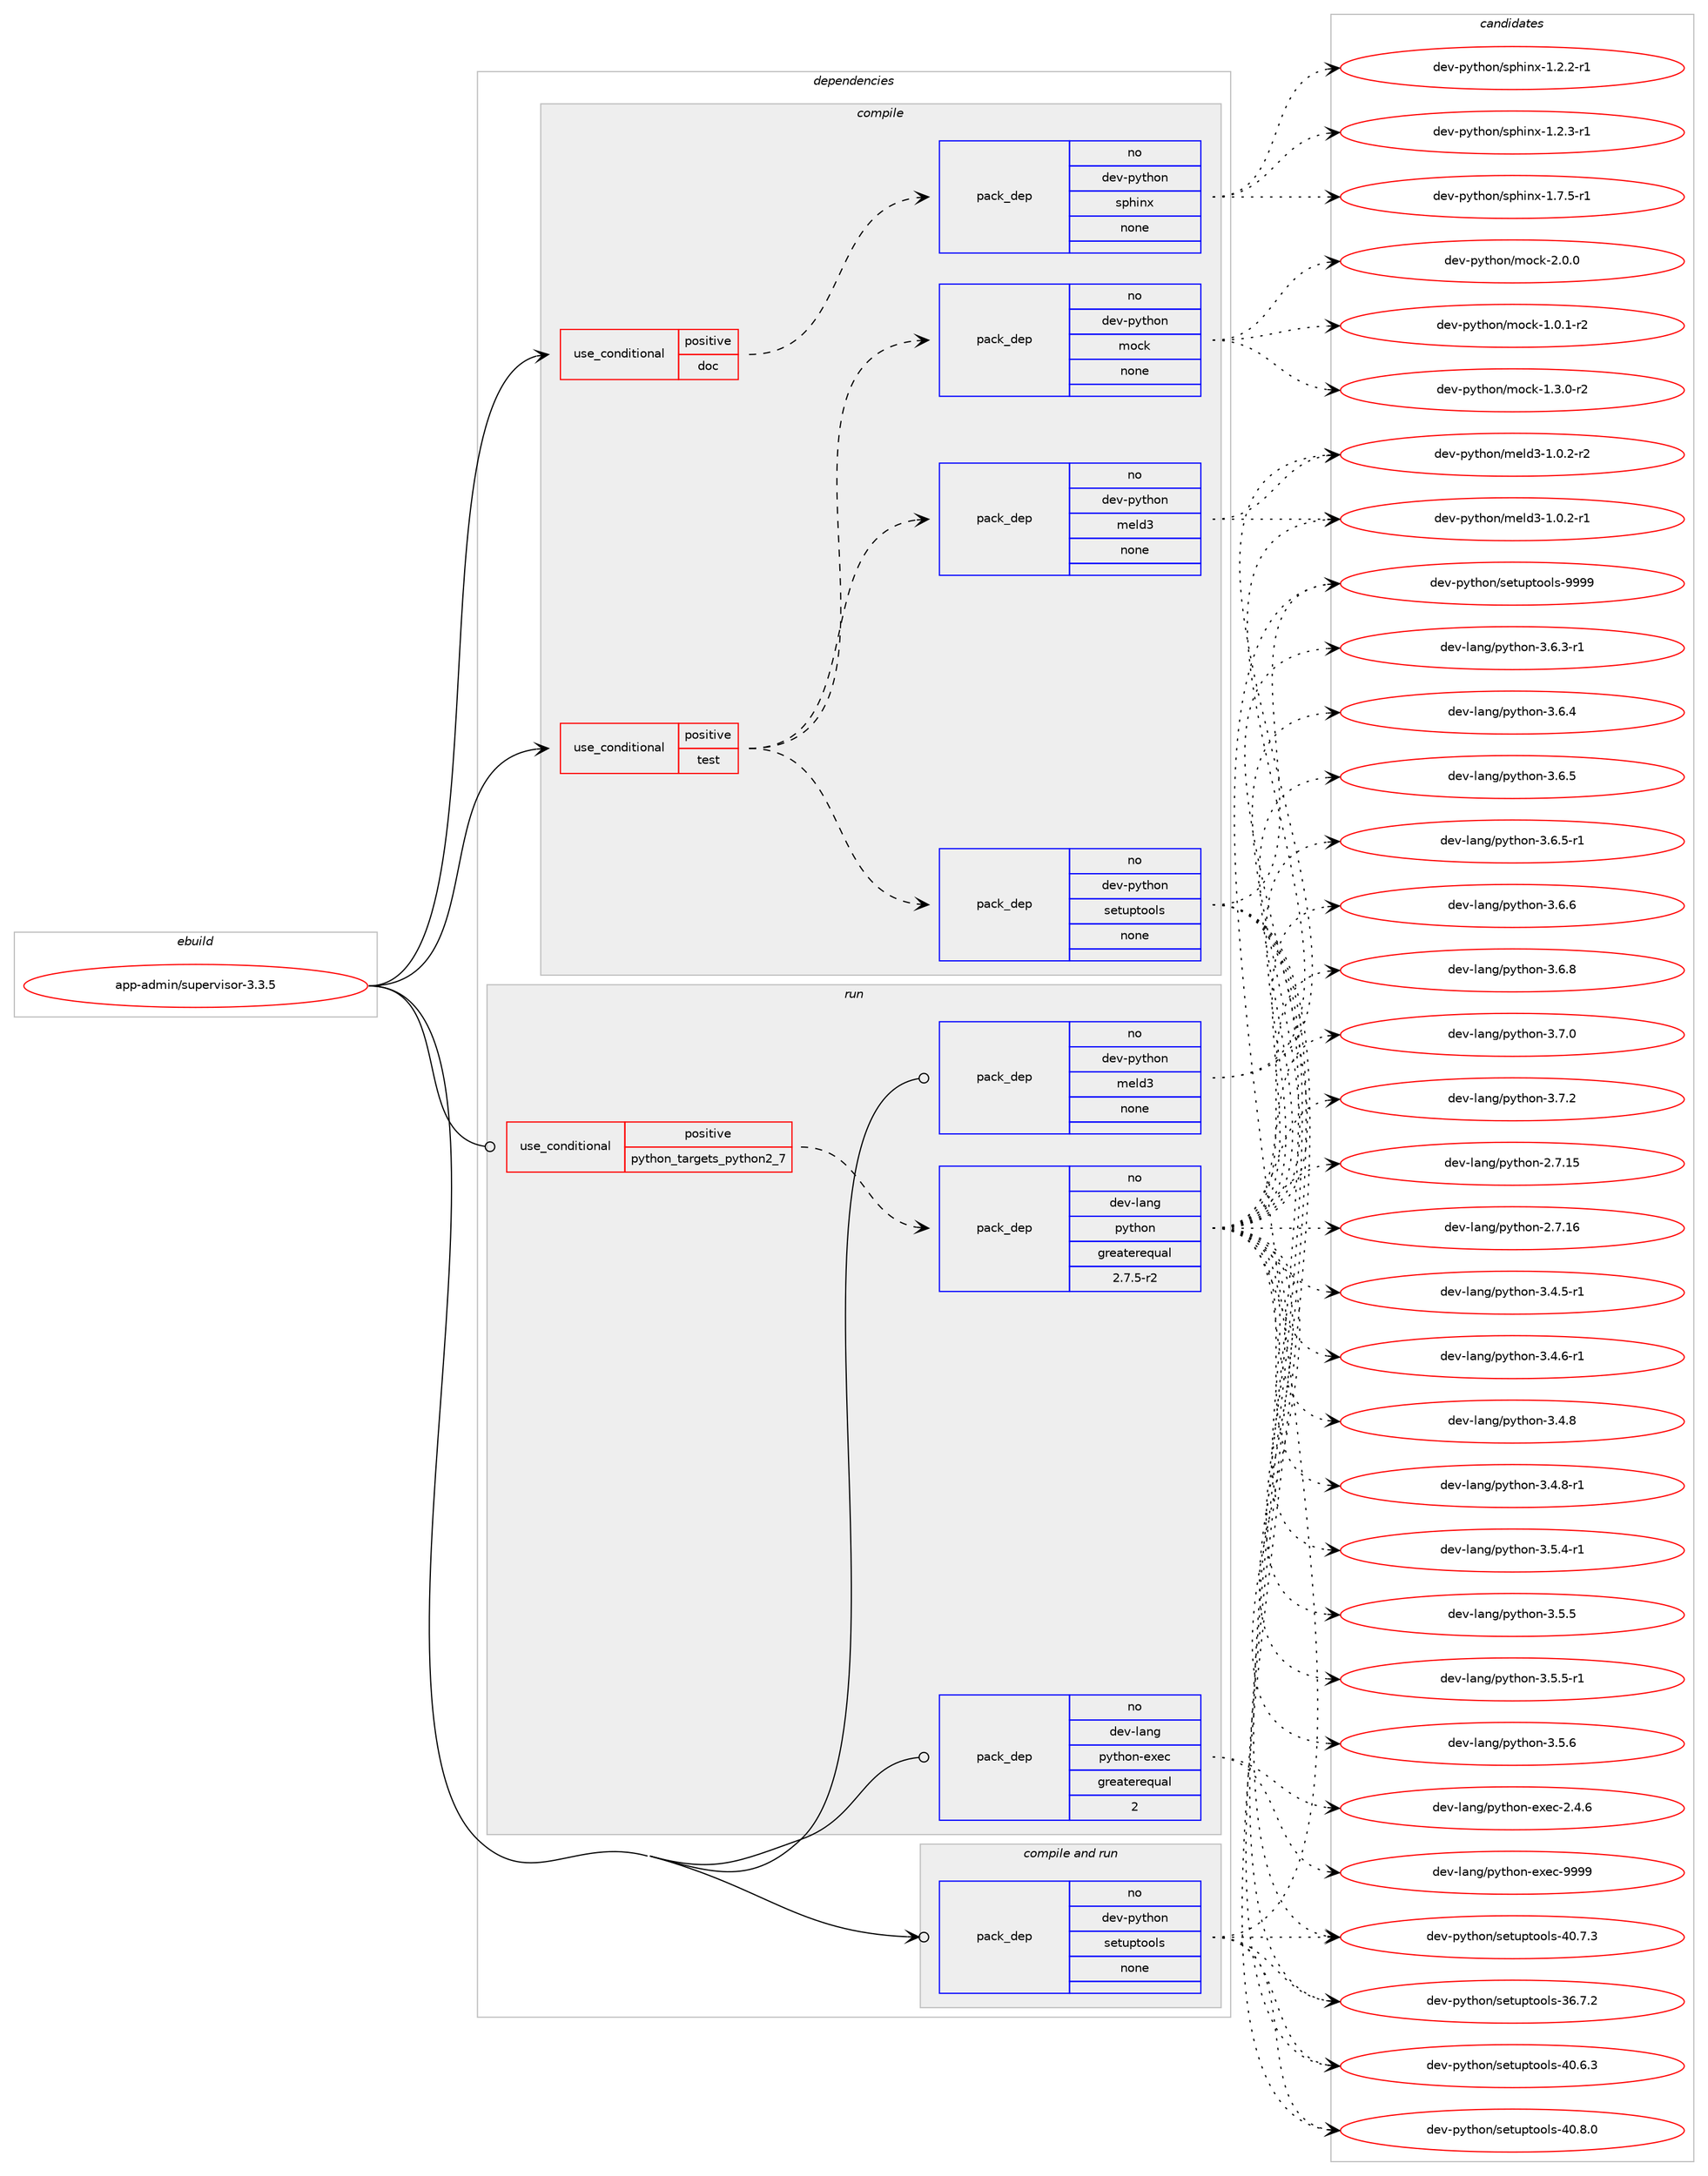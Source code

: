 digraph prolog {

# *************
# Graph options
# *************

newrank=true;
concentrate=true;
compound=true;
graph [rankdir=LR,fontname=Helvetica,fontsize=10,ranksep=1.5];#, ranksep=2.5, nodesep=0.2];
edge  [arrowhead=vee];
node  [fontname=Helvetica,fontsize=10];

# **********
# The ebuild
# **********

subgraph cluster_leftcol {
color=gray;
rank=same;
label=<<i>ebuild</i>>;
id [label="app-admin/supervisor-3.3.5", color=red, width=4, href="../app-admin/supervisor-3.3.5.svg"];
}

# ****************
# The dependencies
# ****************

subgraph cluster_midcol {
color=gray;
label=<<i>dependencies</i>>;
subgraph cluster_compile {
fillcolor="#eeeeee";
style=filled;
label=<<i>compile</i>>;
subgraph cond346056 {
dependency1269609 [label=<<TABLE BORDER="0" CELLBORDER="1" CELLSPACING="0" CELLPADDING="4"><TR><TD ROWSPAN="3" CELLPADDING="10">use_conditional</TD></TR><TR><TD>positive</TD></TR><TR><TD>doc</TD></TR></TABLE>>, shape=none, color=red];
subgraph pack903876 {
dependency1269610 [label=<<TABLE BORDER="0" CELLBORDER="1" CELLSPACING="0" CELLPADDING="4" WIDTH="220"><TR><TD ROWSPAN="6" CELLPADDING="30">pack_dep</TD></TR><TR><TD WIDTH="110">no</TD></TR><TR><TD>dev-python</TD></TR><TR><TD>sphinx</TD></TR><TR><TD>none</TD></TR><TR><TD></TD></TR></TABLE>>, shape=none, color=blue];
}
dependency1269609:e -> dependency1269610:w [weight=20,style="dashed",arrowhead="vee"];
}
id:e -> dependency1269609:w [weight=20,style="solid",arrowhead="vee"];
subgraph cond346057 {
dependency1269611 [label=<<TABLE BORDER="0" CELLBORDER="1" CELLSPACING="0" CELLPADDING="4"><TR><TD ROWSPAN="3" CELLPADDING="10">use_conditional</TD></TR><TR><TD>positive</TD></TR><TR><TD>test</TD></TR></TABLE>>, shape=none, color=red];
subgraph pack903877 {
dependency1269612 [label=<<TABLE BORDER="0" CELLBORDER="1" CELLSPACING="0" CELLPADDING="4" WIDTH="220"><TR><TD ROWSPAN="6" CELLPADDING="30">pack_dep</TD></TR><TR><TD WIDTH="110">no</TD></TR><TR><TD>dev-python</TD></TR><TR><TD>meld3</TD></TR><TR><TD>none</TD></TR><TR><TD></TD></TR></TABLE>>, shape=none, color=blue];
}
dependency1269611:e -> dependency1269612:w [weight=20,style="dashed",arrowhead="vee"];
subgraph pack903878 {
dependency1269613 [label=<<TABLE BORDER="0" CELLBORDER="1" CELLSPACING="0" CELLPADDING="4" WIDTH="220"><TR><TD ROWSPAN="6" CELLPADDING="30">pack_dep</TD></TR><TR><TD WIDTH="110">no</TD></TR><TR><TD>dev-python</TD></TR><TR><TD>setuptools</TD></TR><TR><TD>none</TD></TR><TR><TD></TD></TR></TABLE>>, shape=none, color=blue];
}
dependency1269611:e -> dependency1269613:w [weight=20,style="dashed",arrowhead="vee"];
subgraph pack903879 {
dependency1269614 [label=<<TABLE BORDER="0" CELLBORDER="1" CELLSPACING="0" CELLPADDING="4" WIDTH="220"><TR><TD ROWSPAN="6" CELLPADDING="30">pack_dep</TD></TR><TR><TD WIDTH="110">no</TD></TR><TR><TD>dev-python</TD></TR><TR><TD>mock</TD></TR><TR><TD>none</TD></TR><TR><TD></TD></TR></TABLE>>, shape=none, color=blue];
}
dependency1269611:e -> dependency1269614:w [weight=20,style="dashed",arrowhead="vee"];
}
id:e -> dependency1269611:w [weight=20,style="solid",arrowhead="vee"];
}
subgraph cluster_compileandrun {
fillcolor="#eeeeee";
style=filled;
label=<<i>compile and run</i>>;
subgraph pack903880 {
dependency1269615 [label=<<TABLE BORDER="0" CELLBORDER="1" CELLSPACING="0" CELLPADDING="4" WIDTH="220"><TR><TD ROWSPAN="6" CELLPADDING="30">pack_dep</TD></TR><TR><TD WIDTH="110">no</TD></TR><TR><TD>dev-python</TD></TR><TR><TD>setuptools</TD></TR><TR><TD>none</TD></TR><TR><TD></TD></TR></TABLE>>, shape=none, color=blue];
}
id:e -> dependency1269615:w [weight=20,style="solid",arrowhead="odotvee"];
}
subgraph cluster_run {
fillcolor="#eeeeee";
style=filled;
label=<<i>run</i>>;
subgraph cond346058 {
dependency1269616 [label=<<TABLE BORDER="0" CELLBORDER="1" CELLSPACING="0" CELLPADDING="4"><TR><TD ROWSPAN="3" CELLPADDING="10">use_conditional</TD></TR><TR><TD>positive</TD></TR><TR><TD>python_targets_python2_7</TD></TR></TABLE>>, shape=none, color=red];
subgraph pack903881 {
dependency1269617 [label=<<TABLE BORDER="0" CELLBORDER="1" CELLSPACING="0" CELLPADDING="4" WIDTH="220"><TR><TD ROWSPAN="6" CELLPADDING="30">pack_dep</TD></TR><TR><TD WIDTH="110">no</TD></TR><TR><TD>dev-lang</TD></TR><TR><TD>python</TD></TR><TR><TD>greaterequal</TD></TR><TR><TD>2.7.5-r2</TD></TR></TABLE>>, shape=none, color=blue];
}
dependency1269616:e -> dependency1269617:w [weight=20,style="dashed",arrowhead="vee"];
}
id:e -> dependency1269616:w [weight=20,style="solid",arrowhead="odot"];
subgraph pack903882 {
dependency1269618 [label=<<TABLE BORDER="0" CELLBORDER="1" CELLSPACING="0" CELLPADDING="4" WIDTH="220"><TR><TD ROWSPAN="6" CELLPADDING="30">pack_dep</TD></TR><TR><TD WIDTH="110">no</TD></TR><TR><TD>dev-lang</TD></TR><TR><TD>python-exec</TD></TR><TR><TD>greaterequal</TD></TR><TR><TD>2</TD></TR></TABLE>>, shape=none, color=blue];
}
id:e -> dependency1269618:w [weight=20,style="solid",arrowhead="odot"];
subgraph pack903883 {
dependency1269619 [label=<<TABLE BORDER="0" CELLBORDER="1" CELLSPACING="0" CELLPADDING="4" WIDTH="220"><TR><TD ROWSPAN="6" CELLPADDING="30">pack_dep</TD></TR><TR><TD WIDTH="110">no</TD></TR><TR><TD>dev-python</TD></TR><TR><TD>meld3</TD></TR><TR><TD>none</TD></TR><TR><TD></TD></TR></TABLE>>, shape=none, color=blue];
}
id:e -> dependency1269619:w [weight=20,style="solid",arrowhead="odot"];
}
}

# **************
# The candidates
# **************

subgraph cluster_choices {
rank=same;
color=gray;
label=<<i>candidates</i>>;

subgraph choice903876 {
color=black;
nodesep=1;
choice10010111845112121116104111110471151121041051101204549465046504511449 [label="dev-python/sphinx-1.2.2-r1", color=red, width=4,href="../dev-python/sphinx-1.2.2-r1.svg"];
choice10010111845112121116104111110471151121041051101204549465046514511449 [label="dev-python/sphinx-1.2.3-r1", color=red, width=4,href="../dev-python/sphinx-1.2.3-r1.svg"];
choice10010111845112121116104111110471151121041051101204549465546534511449 [label="dev-python/sphinx-1.7.5-r1", color=red, width=4,href="../dev-python/sphinx-1.7.5-r1.svg"];
dependency1269610:e -> choice10010111845112121116104111110471151121041051101204549465046504511449:w [style=dotted,weight="100"];
dependency1269610:e -> choice10010111845112121116104111110471151121041051101204549465046514511449:w [style=dotted,weight="100"];
dependency1269610:e -> choice10010111845112121116104111110471151121041051101204549465546534511449:w [style=dotted,weight="100"];
}
subgraph choice903877 {
color=black;
nodesep=1;
choice1001011184511212111610411111047109101108100514549464846504511449 [label="dev-python/meld3-1.0.2-r1", color=red, width=4,href="../dev-python/meld3-1.0.2-r1.svg"];
choice1001011184511212111610411111047109101108100514549464846504511450 [label="dev-python/meld3-1.0.2-r2", color=red, width=4,href="../dev-python/meld3-1.0.2-r2.svg"];
dependency1269612:e -> choice1001011184511212111610411111047109101108100514549464846504511449:w [style=dotted,weight="100"];
dependency1269612:e -> choice1001011184511212111610411111047109101108100514549464846504511450:w [style=dotted,weight="100"];
}
subgraph choice903878 {
color=black;
nodesep=1;
choice100101118451121211161041111104711510111611711211611111110811545515446554650 [label="dev-python/setuptools-36.7.2", color=red, width=4,href="../dev-python/setuptools-36.7.2.svg"];
choice100101118451121211161041111104711510111611711211611111110811545524846544651 [label="dev-python/setuptools-40.6.3", color=red, width=4,href="../dev-python/setuptools-40.6.3.svg"];
choice100101118451121211161041111104711510111611711211611111110811545524846554651 [label="dev-python/setuptools-40.7.3", color=red, width=4,href="../dev-python/setuptools-40.7.3.svg"];
choice100101118451121211161041111104711510111611711211611111110811545524846564648 [label="dev-python/setuptools-40.8.0", color=red, width=4,href="../dev-python/setuptools-40.8.0.svg"];
choice10010111845112121116104111110471151011161171121161111111081154557575757 [label="dev-python/setuptools-9999", color=red, width=4,href="../dev-python/setuptools-9999.svg"];
dependency1269613:e -> choice100101118451121211161041111104711510111611711211611111110811545515446554650:w [style=dotted,weight="100"];
dependency1269613:e -> choice100101118451121211161041111104711510111611711211611111110811545524846544651:w [style=dotted,weight="100"];
dependency1269613:e -> choice100101118451121211161041111104711510111611711211611111110811545524846554651:w [style=dotted,weight="100"];
dependency1269613:e -> choice100101118451121211161041111104711510111611711211611111110811545524846564648:w [style=dotted,weight="100"];
dependency1269613:e -> choice10010111845112121116104111110471151011161171121161111111081154557575757:w [style=dotted,weight="100"];
}
subgraph choice903879 {
color=black;
nodesep=1;
choice1001011184511212111610411111047109111991074549464846494511450 [label="dev-python/mock-1.0.1-r2", color=red, width=4,href="../dev-python/mock-1.0.1-r2.svg"];
choice1001011184511212111610411111047109111991074549465146484511450 [label="dev-python/mock-1.3.0-r2", color=red, width=4,href="../dev-python/mock-1.3.0-r2.svg"];
choice100101118451121211161041111104710911199107455046484648 [label="dev-python/mock-2.0.0", color=red, width=4,href="../dev-python/mock-2.0.0.svg"];
dependency1269614:e -> choice1001011184511212111610411111047109111991074549464846494511450:w [style=dotted,weight="100"];
dependency1269614:e -> choice1001011184511212111610411111047109111991074549465146484511450:w [style=dotted,weight="100"];
dependency1269614:e -> choice100101118451121211161041111104710911199107455046484648:w [style=dotted,weight="100"];
}
subgraph choice903880 {
color=black;
nodesep=1;
choice100101118451121211161041111104711510111611711211611111110811545515446554650 [label="dev-python/setuptools-36.7.2", color=red, width=4,href="../dev-python/setuptools-36.7.2.svg"];
choice100101118451121211161041111104711510111611711211611111110811545524846544651 [label="dev-python/setuptools-40.6.3", color=red, width=4,href="../dev-python/setuptools-40.6.3.svg"];
choice100101118451121211161041111104711510111611711211611111110811545524846554651 [label="dev-python/setuptools-40.7.3", color=red, width=4,href="../dev-python/setuptools-40.7.3.svg"];
choice100101118451121211161041111104711510111611711211611111110811545524846564648 [label="dev-python/setuptools-40.8.0", color=red, width=4,href="../dev-python/setuptools-40.8.0.svg"];
choice10010111845112121116104111110471151011161171121161111111081154557575757 [label="dev-python/setuptools-9999", color=red, width=4,href="../dev-python/setuptools-9999.svg"];
dependency1269615:e -> choice100101118451121211161041111104711510111611711211611111110811545515446554650:w [style=dotted,weight="100"];
dependency1269615:e -> choice100101118451121211161041111104711510111611711211611111110811545524846544651:w [style=dotted,weight="100"];
dependency1269615:e -> choice100101118451121211161041111104711510111611711211611111110811545524846554651:w [style=dotted,weight="100"];
dependency1269615:e -> choice100101118451121211161041111104711510111611711211611111110811545524846564648:w [style=dotted,weight="100"];
dependency1269615:e -> choice10010111845112121116104111110471151011161171121161111111081154557575757:w [style=dotted,weight="100"];
}
subgraph choice903881 {
color=black;
nodesep=1;
choice10010111845108971101034711212111610411111045504655464953 [label="dev-lang/python-2.7.15", color=red, width=4,href="../dev-lang/python-2.7.15.svg"];
choice10010111845108971101034711212111610411111045504655464954 [label="dev-lang/python-2.7.16", color=red, width=4,href="../dev-lang/python-2.7.16.svg"];
choice1001011184510897110103471121211161041111104551465246534511449 [label="dev-lang/python-3.4.5-r1", color=red, width=4,href="../dev-lang/python-3.4.5-r1.svg"];
choice1001011184510897110103471121211161041111104551465246544511449 [label="dev-lang/python-3.4.6-r1", color=red, width=4,href="../dev-lang/python-3.4.6-r1.svg"];
choice100101118451089711010347112121116104111110455146524656 [label="dev-lang/python-3.4.8", color=red, width=4,href="../dev-lang/python-3.4.8.svg"];
choice1001011184510897110103471121211161041111104551465246564511449 [label="dev-lang/python-3.4.8-r1", color=red, width=4,href="../dev-lang/python-3.4.8-r1.svg"];
choice1001011184510897110103471121211161041111104551465346524511449 [label="dev-lang/python-3.5.4-r1", color=red, width=4,href="../dev-lang/python-3.5.4-r1.svg"];
choice100101118451089711010347112121116104111110455146534653 [label="dev-lang/python-3.5.5", color=red, width=4,href="../dev-lang/python-3.5.5.svg"];
choice1001011184510897110103471121211161041111104551465346534511449 [label="dev-lang/python-3.5.5-r1", color=red, width=4,href="../dev-lang/python-3.5.5-r1.svg"];
choice100101118451089711010347112121116104111110455146534654 [label="dev-lang/python-3.5.6", color=red, width=4,href="../dev-lang/python-3.5.6.svg"];
choice1001011184510897110103471121211161041111104551465446514511449 [label="dev-lang/python-3.6.3-r1", color=red, width=4,href="../dev-lang/python-3.6.3-r1.svg"];
choice100101118451089711010347112121116104111110455146544652 [label="dev-lang/python-3.6.4", color=red, width=4,href="../dev-lang/python-3.6.4.svg"];
choice100101118451089711010347112121116104111110455146544653 [label="dev-lang/python-3.6.5", color=red, width=4,href="../dev-lang/python-3.6.5.svg"];
choice1001011184510897110103471121211161041111104551465446534511449 [label="dev-lang/python-3.6.5-r1", color=red, width=4,href="../dev-lang/python-3.6.5-r1.svg"];
choice100101118451089711010347112121116104111110455146544654 [label="dev-lang/python-3.6.6", color=red, width=4,href="../dev-lang/python-3.6.6.svg"];
choice100101118451089711010347112121116104111110455146544656 [label="dev-lang/python-3.6.8", color=red, width=4,href="../dev-lang/python-3.6.8.svg"];
choice100101118451089711010347112121116104111110455146554648 [label="dev-lang/python-3.7.0", color=red, width=4,href="../dev-lang/python-3.7.0.svg"];
choice100101118451089711010347112121116104111110455146554650 [label="dev-lang/python-3.7.2", color=red, width=4,href="../dev-lang/python-3.7.2.svg"];
dependency1269617:e -> choice10010111845108971101034711212111610411111045504655464953:w [style=dotted,weight="100"];
dependency1269617:e -> choice10010111845108971101034711212111610411111045504655464954:w [style=dotted,weight="100"];
dependency1269617:e -> choice1001011184510897110103471121211161041111104551465246534511449:w [style=dotted,weight="100"];
dependency1269617:e -> choice1001011184510897110103471121211161041111104551465246544511449:w [style=dotted,weight="100"];
dependency1269617:e -> choice100101118451089711010347112121116104111110455146524656:w [style=dotted,weight="100"];
dependency1269617:e -> choice1001011184510897110103471121211161041111104551465246564511449:w [style=dotted,weight="100"];
dependency1269617:e -> choice1001011184510897110103471121211161041111104551465346524511449:w [style=dotted,weight="100"];
dependency1269617:e -> choice100101118451089711010347112121116104111110455146534653:w [style=dotted,weight="100"];
dependency1269617:e -> choice1001011184510897110103471121211161041111104551465346534511449:w [style=dotted,weight="100"];
dependency1269617:e -> choice100101118451089711010347112121116104111110455146534654:w [style=dotted,weight="100"];
dependency1269617:e -> choice1001011184510897110103471121211161041111104551465446514511449:w [style=dotted,weight="100"];
dependency1269617:e -> choice100101118451089711010347112121116104111110455146544652:w [style=dotted,weight="100"];
dependency1269617:e -> choice100101118451089711010347112121116104111110455146544653:w [style=dotted,weight="100"];
dependency1269617:e -> choice1001011184510897110103471121211161041111104551465446534511449:w [style=dotted,weight="100"];
dependency1269617:e -> choice100101118451089711010347112121116104111110455146544654:w [style=dotted,weight="100"];
dependency1269617:e -> choice100101118451089711010347112121116104111110455146544656:w [style=dotted,weight="100"];
dependency1269617:e -> choice100101118451089711010347112121116104111110455146554648:w [style=dotted,weight="100"];
dependency1269617:e -> choice100101118451089711010347112121116104111110455146554650:w [style=dotted,weight="100"];
}
subgraph choice903882 {
color=black;
nodesep=1;
choice1001011184510897110103471121211161041111104510112010199455046524654 [label="dev-lang/python-exec-2.4.6", color=red, width=4,href="../dev-lang/python-exec-2.4.6.svg"];
choice10010111845108971101034711212111610411111045101120101994557575757 [label="dev-lang/python-exec-9999", color=red, width=4,href="../dev-lang/python-exec-9999.svg"];
dependency1269618:e -> choice1001011184510897110103471121211161041111104510112010199455046524654:w [style=dotted,weight="100"];
dependency1269618:e -> choice10010111845108971101034711212111610411111045101120101994557575757:w [style=dotted,weight="100"];
}
subgraph choice903883 {
color=black;
nodesep=1;
choice1001011184511212111610411111047109101108100514549464846504511449 [label="dev-python/meld3-1.0.2-r1", color=red, width=4,href="../dev-python/meld3-1.0.2-r1.svg"];
choice1001011184511212111610411111047109101108100514549464846504511450 [label="dev-python/meld3-1.0.2-r2", color=red, width=4,href="../dev-python/meld3-1.0.2-r2.svg"];
dependency1269619:e -> choice1001011184511212111610411111047109101108100514549464846504511449:w [style=dotted,weight="100"];
dependency1269619:e -> choice1001011184511212111610411111047109101108100514549464846504511450:w [style=dotted,weight="100"];
}
}

}

